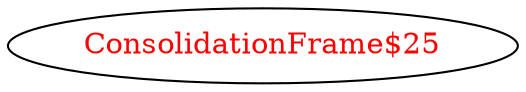 digraph dependencyGraph {
 concentrate=true;
 ranksep="2.0";
 rankdir="LR"; 
 splines="ortho";
"ConsolidationFrame$25" [fontcolor="red"];
}